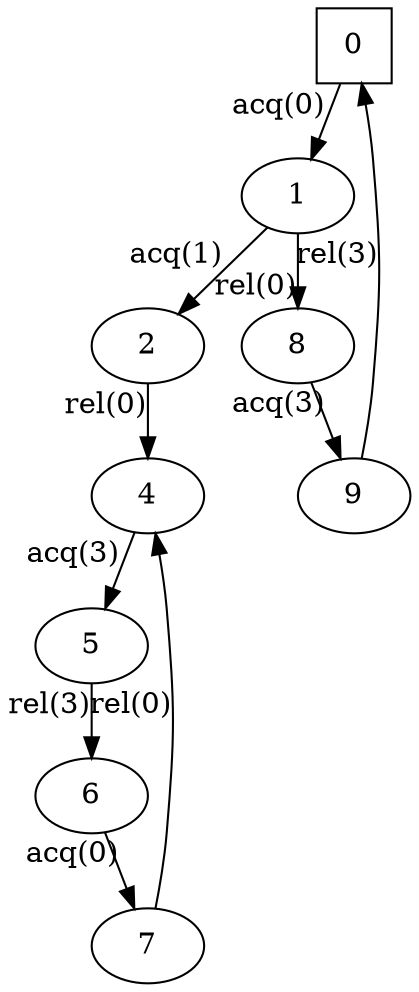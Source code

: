 digraph auto_3{
0[shape=square];
1;
2;
4;
5;
6;
7;
8;
9;
5 -> 6[xlabel="rel(3)"];
8 -> 9[xlabel="acq(3)"];
4 -> 5[xlabel="acq(3)"];
2 -> 4[xlabel="rel(0)"];
0 -> 1[xlabel="acq(0)"];
7 -> 4[xlabel="rel(0)"];
6 -> 7[xlabel="acq(0)"];
9 -> 0[xlabel="rel(3)"];
1 -> 2[xlabel="acq(1)"];
1 -> 8[xlabel="rel(0)"];
}

